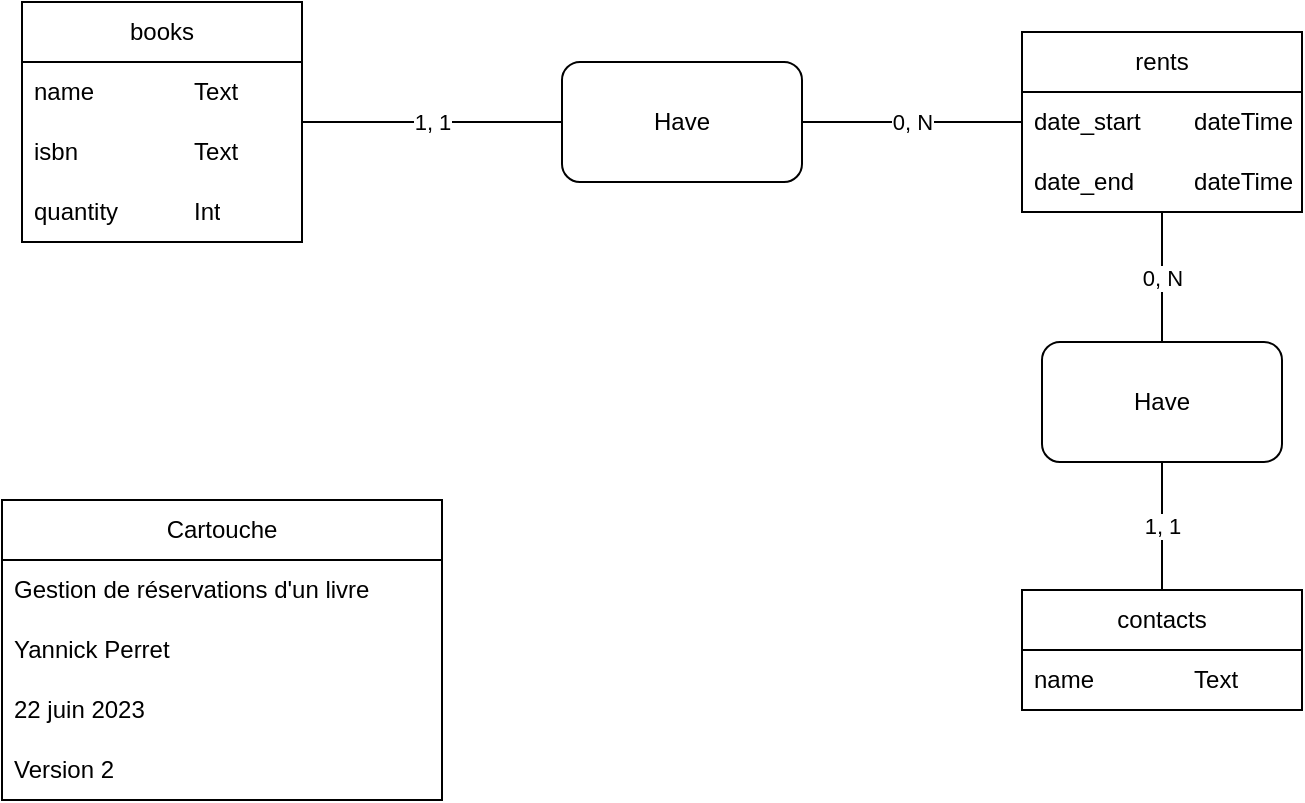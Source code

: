 <mxfile version="21.5.0" type="device">
  <diagram id="gt4uZKp2pj8MPHTnIaqA" name="Page-1">
    <mxGraphModel dx="1222" dy="886" grid="1" gridSize="10" guides="1" tooltips="1" connect="1" arrows="1" fold="1" page="1" pageScale="1" pageWidth="1169" pageHeight="827" math="0" shadow="0">
      <root>
        <mxCell id="0" />
        <mxCell id="1" parent="0" />
        <mxCell id="UjYb-OpojWbnq_O-Indn-9" value="1, 1" style="edgeStyle=orthogonalEdgeStyle;rounded=0;orthogonalLoop=1;jettySize=auto;html=1;endArrow=none;endFill=0;" parent="1" source="UjYb-OpojWbnq_O-Indn-15" target="UjYb-OpojWbnq_O-Indn-3" edge="1">
          <mxGeometry relative="1" as="geometry">
            <mxPoint x="180" y="150" as="sourcePoint" />
          </mxGeometry>
        </mxCell>
        <mxCell id="UjYb-OpojWbnq_O-Indn-5" value="0, N" style="edgeStyle=orthogonalEdgeStyle;rounded=0;orthogonalLoop=1;jettySize=auto;html=1;endArrow=none;endFill=0;" parent="1" source="UjYb-OpojWbnq_O-Indn-3" target="UjYb-OpojWbnq_O-Indn-19" edge="1">
          <mxGeometry relative="1" as="geometry">
            <mxPoint x="520" y="150" as="targetPoint" />
          </mxGeometry>
        </mxCell>
        <mxCell id="UjYb-OpojWbnq_O-Indn-3" value="Have" style="rounded=1;whiteSpace=wrap;html=1;" parent="1" vertex="1">
          <mxGeometry x="300" y="120" width="120" height="60" as="geometry" />
        </mxCell>
        <mxCell id="UjYb-OpojWbnq_O-Indn-10" value="Cartouche" style="swimlane;fontStyle=0;childLayout=stackLayout;horizontal=1;startSize=30;horizontalStack=0;resizeParent=1;resizeParentMax=0;resizeLast=0;collapsible=1;marginBottom=0;whiteSpace=wrap;html=1;" parent="1" vertex="1">
          <mxGeometry x="20" y="339" width="220" height="150" as="geometry" />
        </mxCell>
        <mxCell id="UjYb-OpojWbnq_O-Indn-14" value="Gestion de réservations d&#39;un livre" style="text;strokeColor=none;fillColor=none;align=left;verticalAlign=middle;spacingLeft=4;spacingRight=4;overflow=hidden;points=[[0,0.5],[1,0.5]];portConstraint=eastwest;rotatable=0;whiteSpace=wrap;html=1;" parent="UjYb-OpojWbnq_O-Indn-10" vertex="1">
          <mxGeometry y="30" width="220" height="30" as="geometry" />
        </mxCell>
        <mxCell id="UjYb-OpojWbnq_O-Indn-11" value="Yannick Perret" style="text;strokeColor=none;fillColor=none;align=left;verticalAlign=middle;spacingLeft=4;spacingRight=4;overflow=hidden;points=[[0,0.5],[1,0.5]];portConstraint=eastwest;rotatable=0;whiteSpace=wrap;html=1;" parent="UjYb-OpojWbnq_O-Indn-10" vertex="1">
          <mxGeometry y="60" width="220" height="30" as="geometry" />
        </mxCell>
        <mxCell id="UjYb-OpojWbnq_O-Indn-12" value="22 juin 2023" style="text;strokeColor=none;fillColor=none;align=left;verticalAlign=middle;spacingLeft=4;spacingRight=4;overflow=hidden;points=[[0,0.5],[1,0.5]];portConstraint=eastwest;rotatable=0;whiteSpace=wrap;html=1;" parent="UjYb-OpojWbnq_O-Indn-10" vertex="1">
          <mxGeometry y="90" width="220" height="30" as="geometry" />
        </mxCell>
        <mxCell id="UjYb-OpojWbnq_O-Indn-13" value="Version 2" style="text;strokeColor=none;fillColor=none;align=left;verticalAlign=middle;spacingLeft=4;spacingRight=4;overflow=hidden;points=[[0,0.5],[1,0.5]];portConstraint=eastwest;rotatable=0;whiteSpace=wrap;html=1;" parent="UjYb-OpojWbnq_O-Indn-10" vertex="1">
          <mxGeometry y="120" width="220" height="30" as="geometry" />
        </mxCell>
        <mxCell id="UjYb-OpojWbnq_O-Indn-15" value="books" style="swimlane;fontStyle=0;childLayout=stackLayout;horizontal=1;startSize=30;horizontalStack=0;resizeParent=1;resizeParentMax=0;resizeLast=0;collapsible=1;marginBottom=0;whiteSpace=wrap;html=1;" parent="1" vertex="1">
          <mxGeometry x="30" y="90" width="140" height="120" as="geometry" />
        </mxCell>
        <mxCell id="UjYb-OpojWbnq_O-Indn-16" value="name&lt;span style=&quot;white-space: pre;&quot;&gt;&#x9;&lt;/span&gt;&lt;span style=&quot;white-space: pre;&quot;&gt;&#x9;&lt;/span&gt;Text" style="text;strokeColor=none;fillColor=none;align=left;verticalAlign=middle;spacingLeft=4;spacingRight=4;overflow=hidden;points=[[0,0.5],[1,0.5]];portConstraint=eastwest;rotatable=0;whiteSpace=wrap;html=1;" parent="UjYb-OpojWbnq_O-Indn-15" vertex="1">
          <mxGeometry y="30" width="140" height="30" as="geometry" />
        </mxCell>
        <mxCell id="UjYb-OpojWbnq_O-Indn-18" value="isbn&lt;span style=&quot;white-space: pre;&quot;&gt;&#x9;&lt;/span&gt;&lt;span style=&quot;white-space: pre;&quot;&gt;&#x9;&lt;/span&gt;&lt;span style=&quot;white-space: pre;&quot;&gt;&#x9;&lt;/span&gt;Text" style="text;strokeColor=none;fillColor=none;align=left;verticalAlign=middle;spacingLeft=4;spacingRight=4;overflow=hidden;points=[[0,0.5],[1,0.5]];portConstraint=eastwest;rotatable=0;whiteSpace=wrap;html=1;" parent="UjYb-OpojWbnq_O-Indn-15" vertex="1">
          <mxGeometry y="60" width="140" height="30" as="geometry" />
        </mxCell>
        <mxCell id="dxvngiZznQ7xfp-_6jPS-1" value="quantity&lt;span style=&quot;white-space: pre;&quot;&gt;&#x9;&lt;span style=&quot;white-space: pre;&quot;&gt;&#x9;&lt;/span&gt;I&lt;/span&gt;nt" style="text;strokeColor=none;fillColor=none;align=left;verticalAlign=middle;spacingLeft=4;spacingRight=4;overflow=hidden;points=[[0,0.5],[1,0.5]];portConstraint=eastwest;rotatable=0;whiteSpace=wrap;html=1;" vertex="1" parent="UjYb-OpojWbnq_O-Indn-15">
          <mxGeometry y="90" width="140" height="30" as="geometry" />
        </mxCell>
        <mxCell id="UjYb-OpojWbnq_O-Indn-29" value="0, N" style="edgeStyle=orthogonalEdgeStyle;rounded=0;orthogonalLoop=1;jettySize=auto;html=1;endArrow=none;endFill=0;" parent="1" source="UjYb-OpojWbnq_O-Indn-19" target="UjYb-OpojWbnq_O-Indn-27" edge="1">
          <mxGeometry relative="1" as="geometry" />
        </mxCell>
        <mxCell id="UjYb-OpojWbnq_O-Indn-19" value="rents" style="swimlane;fontStyle=0;childLayout=stackLayout;horizontal=1;startSize=30;horizontalStack=0;resizeParent=1;resizeParentMax=0;resizeLast=0;collapsible=1;marginBottom=0;whiteSpace=wrap;html=1;" parent="1" vertex="1">
          <mxGeometry x="530" y="105" width="140" height="90" as="geometry" />
        </mxCell>
        <mxCell id="UjYb-OpojWbnq_O-Indn-20" value="date_start&lt;span style=&quot;white-space: pre;&quot;&gt;&#x9;&lt;/span&gt;dateTime" style="text;strokeColor=none;fillColor=none;align=left;verticalAlign=middle;spacingLeft=4;spacingRight=4;overflow=hidden;points=[[0,0.5],[1,0.5]];portConstraint=eastwest;rotatable=0;whiteSpace=wrap;html=1;" parent="UjYb-OpojWbnq_O-Indn-19" vertex="1">
          <mxGeometry y="30" width="140" height="30" as="geometry" />
        </mxCell>
        <mxCell id="UjYb-OpojWbnq_O-Indn-21" value="date_end&lt;span style=&quot;white-space: pre;&quot;&gt;&#x9;&lt;/span&gt;&lt;span style=&quot;white-space: pre;&quot;&gt;&#x9;&lt;/span&gt;dateTime" style="text;strokeColor=none;fillColor=none;align=left;verticalAlign=middle;spacingLeft=4;spacingRight=4;overflow=hidden;points=[[0,0.5],[1,0.5]];portConstraint=eastwest;rotatable=0;whiteSpace=wrap;html=1;" parent="UjYb-OpojWbnq_O-Indn-19" vertex="1">
          <mxGeometry y="60" width="140" height="30" as="geometry" />
        </mxCell>
        <mxCell id="UjYb-OpojWbnq_O-Indn-24" value="contacts" style="swimlane;fontStyle=0;childLayout=stackLayout;horizontal=1;startSize=30;horizontalStack=0;resizeParent=1;resizeParentMax=0;resizeLast=0;collapsible=1;marginBottom=0;whiteSpace=wrap;html=1;" parent="1" vertex="1">
          <mxGeometry x="530" y="384" width="140" height="60" as="geometry" />
        </mxCell>
        <mxCell id="UjYb-OpojWbnq_O-Indn-28" value="name&lt;span style=&quot;white-space: pre;&quot;&gt;&#x9;&lt;/span&gt;&lt;span style=&quot;white-space: pre;&quot;&gt;&#x9;&lt;/span&gt;Text" style="text;strokeColor=none;fillColor=none;align=left;verticalAlign=middle;spacingLeft=4;spacingRight=4;overflow=hidden;points=[[0,0.5],[1,0.5]];portConstraint=eastwest;rotatable=0;whiteSpace=wrap;html=1;" parent="UjYb-OpojWbnq_O-Indn-24" vertex="1">
          <mxGeometry y="30" width="140" height="30" as="geometry" />
        </mxCell>
        <mxCell id="UjYb-OpojWbnq_O-Indn-30" value="1, 1" style="edgeStyle=orthogonalEdgeStyle;rounded=0;orthogonalLoop=1;jettySize=auto;html=1;endArrow=none;endFill=0;" parent="1" source="UjYb-OpojWbnq_O-Indn-27" target="UjYb-OpojWbnq_O-Indn-24" edge="1">
          <mxGeometry relative="1" as="geometry" />
        </mxCell>
        <mxCell id="UjYb-OpojWbnq_O-Indn-27" value="Have" style="rounded=1;whiteSpace=wrap;html=1;" parent="1" vertex="1">
          <mxGeometry x="540" y="260" width="120" height="60" as="geometry" />
        </mxCell>
      </root>
    </mxGraphModel>
  </diagram>
</mxfile>
